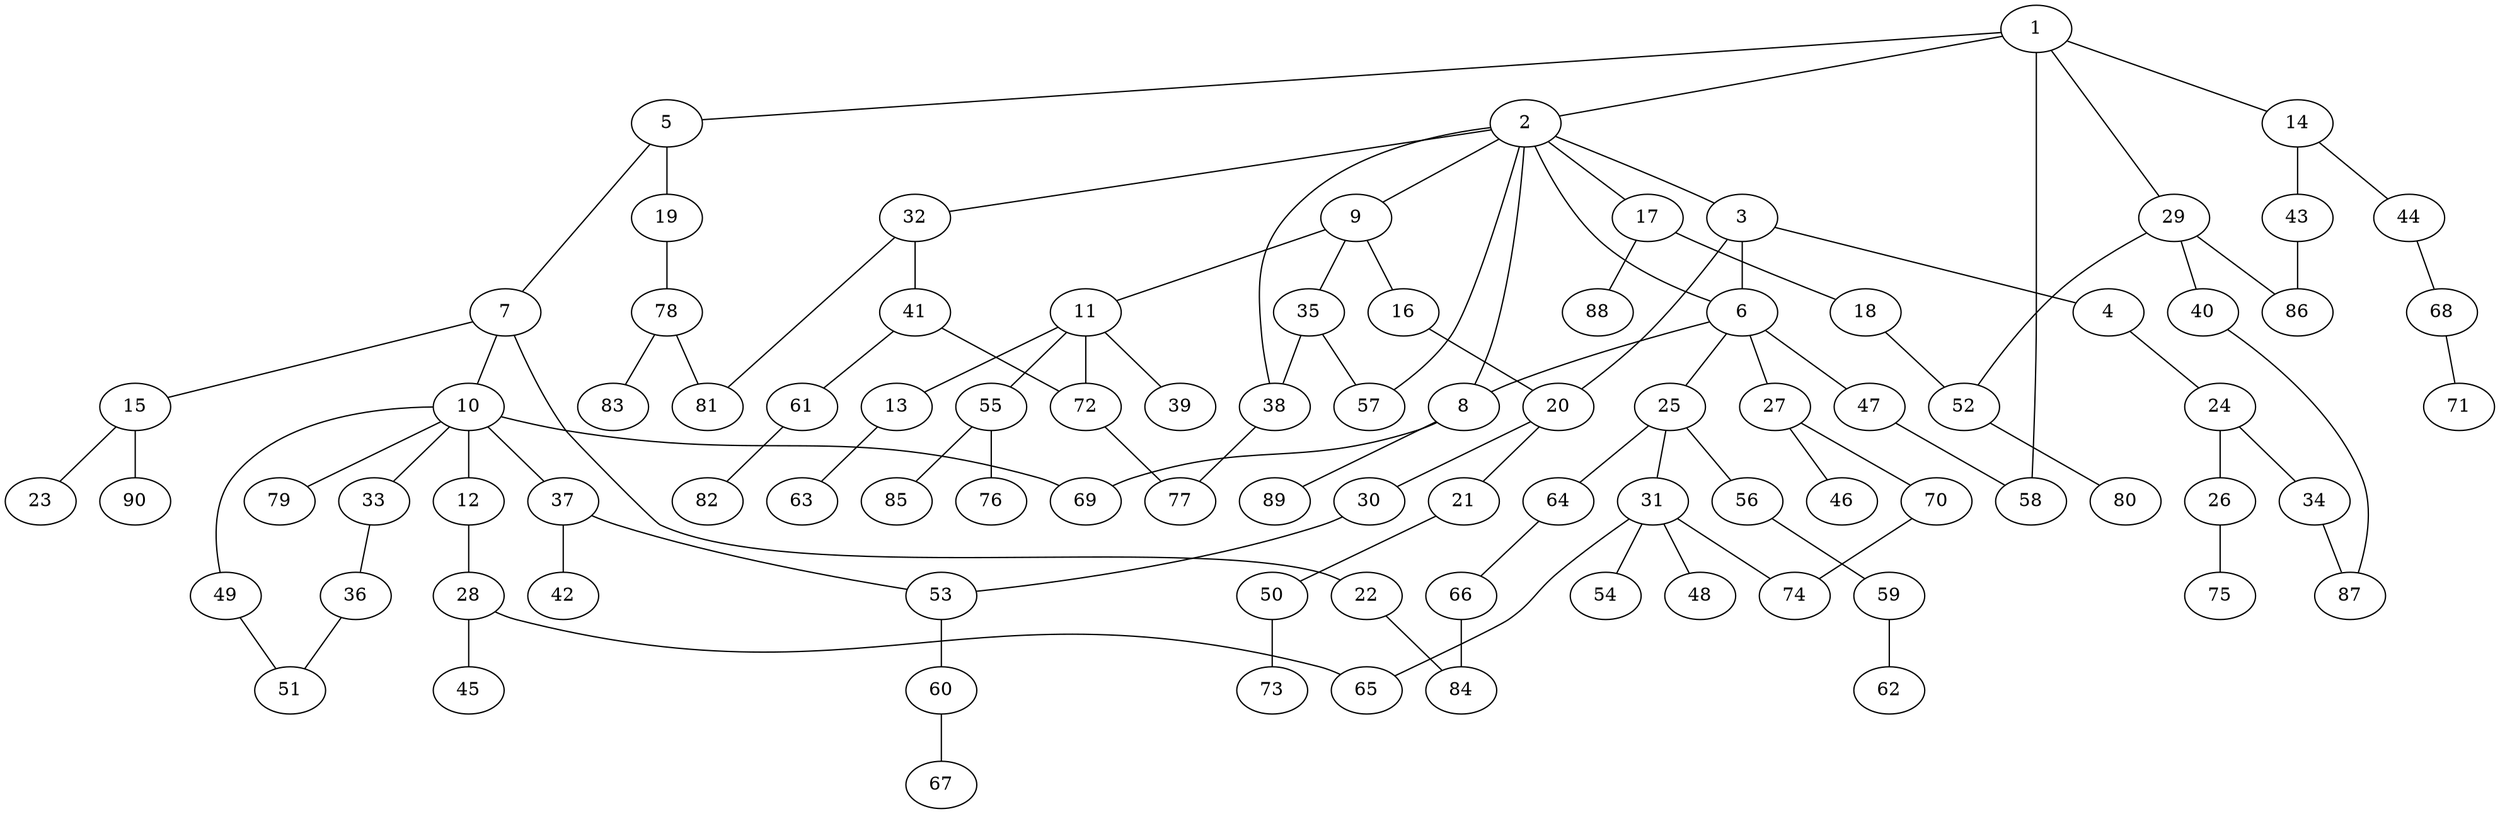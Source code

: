 graph graphname {1--2
1--5
1--14
1--29
1--58
2--3
2--6
2--8
2--9
2--17
2--32
2--38
2--57
3--4
3--6
3--20
4--24
5--7
5--19
6--8
6--25
6--27
6--47
7--10
7--15
7--22
8--69
8--89
9--11
9--16
9--35
10--12
10--33
10--37
10--49
10--69
10--79
11--13
11--39
11--55
11--72
12--28
13--63
14--43
14--44
15--23
15--90
16--20
17--18
17--88
18--52
19--78
20--21
20--30
21--50
22--84
24--26
24--34
25--31
25--56
25--64
26--75
27--46
27--70
28--45
28--65
29--40
29--52
29--86
30--53
31--48
31--54
31--65
31--74
32--41
32--81
33--36
34--87
35--38
35--57
36--51
37--42
37--53
38--77
40--87
41--61
41--72
43--86
44--68
47--58
49--51
50--73
52--80
53--60
55--76
55--85
56--59
59--62
60--67
61--82
64--66
66--84
68--71
70--74
72--77
78--81
78--83
}